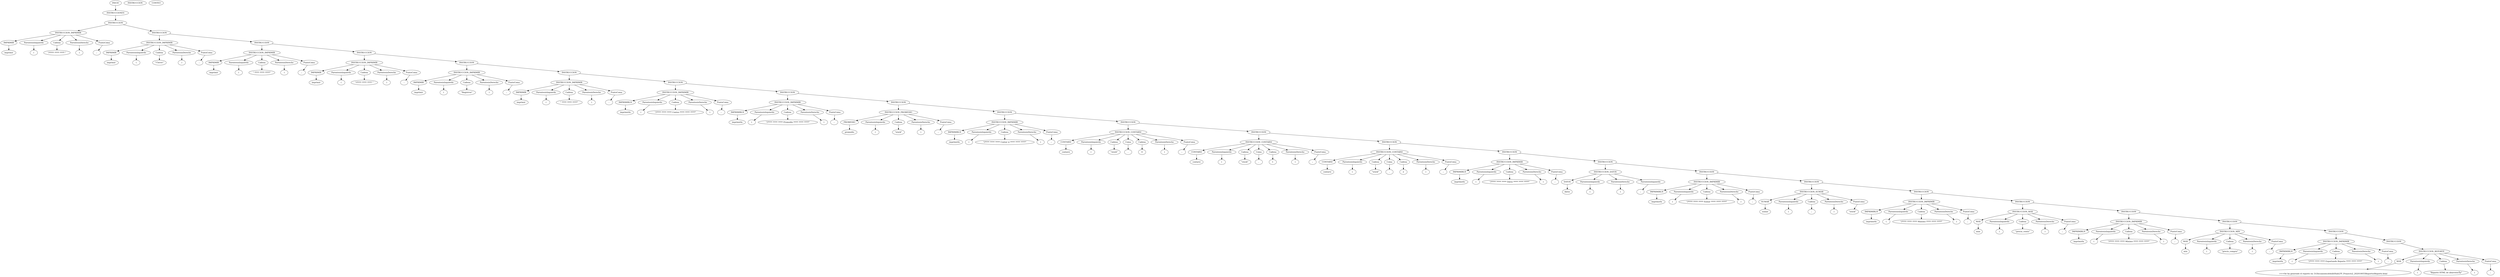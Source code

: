 digraph Arbol {
	"91289b5d-385e-11ec-8092-34cff695221f" [label=INICIO]
	"91289b5e-385e-11ec-bf04-34cff695221f" [label=INSTRUCCIONES]
	"91289b5d-385e-11ec-8092-34cff695221f" -> "91289b5e-385e-11ec-bf04-34cff695221f"
	"91289b5f-385e-11ec-a140-34cff695221f" [label=INSTRUCCION]
	"91289b60-385e-11ec-8986-34cff695221f" [label=IMPRIMIR]
	"91289b61-385e-11ec-b185-34cff695221f" [label=imprimir]
	"91289b60-385e-11ec-8986-34cff695221f" -> "91289b61-385e-11ec-b185-34cff695221f"
	"91289b62-385e-11ec-8cd3-34cff695221f" [label=ParentesisIzquierdo]
	"91289b63-385e-11ec-a112-34cff695221f" [label="("]
	"91289b62-385e-11ec-8cd3-34cff695221f" -> "91289b63-385e-11ec-a112-34cff695221f"
	"91289b64-385e-11ec-a62d-34cff695221f" [label=Cadena]
	"91289b65-385e-11ec-8410-34cff695221f" [label="\"/***** ***** ***** \""]
	"91289b64-385e-11ec-a62d-34cff695221f" -> "91289b65-385e-11ec-8410-34cff695221f"
	"91289b66-385e-11ec-a435-34cff695221f" [label=ParentesisDerecho]
	"91289b67-385e-11ec-acea-34cff695221f" [label=")"]
	"91289b66-385e-11ec-a435-34cff695221f" -> "91289b67-385e-11ec-acea-34cff695221f"
	"91289b68-385e-11ec-a268-34cff695221f" [label=PuntoComa]
	"91289b69-385e-11ec-a563-34cff695221f" [label=";"]
	"91289b68-385e-11ec-a268-34cff695221f" -> "91289b69-385e-11ec-a563-34cff695221f"
	"91289b6a-385e-11ec-9ab1-34cff695221f" [label=INSTRUCCION_IMPRIMIR]
	"91289b6a-385e-11ec-9ab1-34cff695221f" -> "91289b60-385e-11ec-8986-34cff695221f"
	"91289b6a-385e-11ec-9ab1-34cff695221f" -> "91289b62-385e-11ec-8cd3-34cff695221f"
	"91289b6a-385e-11ec-9ab1-34cff695221f" -> "91289b64-385e-11ec-a62d-34cff695221f"
	"91289b6a-385e-11ec-9ab1-34cff695221f" -> "91289b66-385e-11ec-a435-34cff695221f"
	"91289b6a-385e-11ec-9ab1-34cff695221f" -> "91289b68-385e-11ec-a268-34cff695221f"
	"91289b5e-385e-11ec-bf04-34cff695221f" -> "91289b5f-385e-11ec-a140-34cff695221f"
	"91289b5f-385e-11ec-a140-34cff695221f" -> "91289b6a-385e-11ec-9ab1-34cff695221f"
	"91289b6b-385e-11ec-8fdc-34cff695221f" [label=INSTRUCCION]
	"91289b6c-385e-11ec-9fe5-34cff695221f" [label=IMPRIMIR]
	"91289b6d-385e-11ec-8d84-34cff695221f" [label=imprimir]
	"91289b6c-385e-11ec-9fe5-34cff695221f" -> "91289b6d-385e-11ec-8d84-34cff695221f"
	"91289b6e-385e-11ec-80c7-34cff695221f" [label=ParentesisIzquierdo]
	"91289b6f-385e-11ec-a56a-34cff695221f" [label="("]
	"91289b6e-385e-11ec-80c7-34cff695221f" -> "91289b6f-385e-11ec-a56a-34cff695221f"
	"91289b70-385e-11ec-8d80-34cff695221f" [label=Cadena]
	"91289b71-385e-11ec-9322-34cff695221f" [label="\"Claves\""]
	"91289b70-385e-11ec-8d80-34cff695221f" -> "91289b71-385e-11ec-9322-34cff695221f"
	"91289b72-385e-11ec-ad37-34cff695221f" [label=ParentesisDerecho]
	"91289b73-385e-11ec-aa8d-34cff695221f" [label=")"]
	"91289b72-385e-11ec-ad37-34cff695221f" -> "91289b73-385e-11ec-aa8d-34cff695221f"
	"91289b74-385e-11ec-9c24-34cff695221f" [label=PuntoComa]
	"91289b75-385e-11ec-8c6a-34cff695221f" [label=";"]
	"91289b74-385e-11ec-9c24-34cff695221f" -> "91289b75-385e-11ec-8c6a-34cff695221f"
	"91289b76-385e-11ec-ac4e-34cff695221f" [label=INSTRUCCION_IMPRIMIR]
	"91289b76-385e-11ec-ac4e-34cff695221f" -> "91289b6c-385e-11ec-9fe5-34cff695221f"
	"91289b76-385e-11ec-ac4e-34cff695221f" -> "91289b6e-385e-11ec-80c7-34cff695221f"
	"91289b76-385e-11ec-ac4e-34cff695221f" -> "91289b70-385e-11ec-8d80-34cff695221f"
	"91289b76-385e-11ec-ac4e-34cff695221f" -> "91289b72-385e-11ec-ad37-34cff695221f"
	"91289b76-385e-11ec-ac4e-34cff695221f" -> "91289b74-385e-11ec-9c24-34cff695221f"
	"91289b5f-385e-11ec-a140-34cff695221f" -> "91289b6b-385e-11ec-8fdc-34cff695221f"
	"91289b6b-385e-11ec-8fdc-34cff695221f" -> "91289b76-385e-11ec-ac4e-34cff695221f"
	"9128c26d-385e-11ec-aa89-34cff695221f" [label=INSTRUCCION]
	"9128c26e-385e-11ec-a531-34cff695221f" [label=IMPRIMIR]
	"9128c26f-385e-11ec-83f3-34cff695221f" [label=imprimir]
	"9128c26e-385e-11ec-a531-34cff695221f" -> "9128c26f-385e-11ec-83f3-34cff695221f"
	"9128c270-385e-11ec-86b6-34cff695221f" [label=ParentesisIzquierdo]
	"9128c271-385e-11ec-9506-34cff695221f" [label="("]
	"9128c270-385e-11ec-86b6-34cff695221f" -> "9128c271-385e-11ec-9506-34cff695221f"
	"9128c272-385e-11ec-8e33-34cff695221f" [label=Cadena]
	"9128c273-385e-11ec-b43b-34cff695221f" [label="\" ***** ***** *****\""]
	"9128c272-385e-11ec-8e33-34cff695221f" -> "9128c273-385e-11ec-b43b-34cff695221f"
	"9128c274-385e-11ec-8b96-34cff695221f" [label=ParentesisDerecho]
	"9128c275-385e-11ec-be10-34cff695221f" [label=")"]
	"9128c274-385e-11ec-8b96-34cff695221f" -> "9128c275-385e-11ec-be10-34cff695221f"
	"9128c276-385e-11ec-8711-34cff695221f" [label=PuntoComa]
	"9128c277-385e-11ec-af76-34cff695221f" [label=";"]
	"9128c276-385e-11ec-8711-34cff695221f" -> "9128c277-385e-11ec-af76-34cff695221f"
	"9128c278-385e-11ec-ab0e-34cff695221f" [label=INSTRUCCION_IMPRIMIR]
	"9128c278-385e-11ec-ab0e-34cff695221f" -> "9128c26e-385e-11ec-a531-34cff695221f"
	"9128c278-385e-11ec-ab0e-34cff695221f" -> "9128c270-385e-11ec-86b6-34cff695221f"
	"9128c278-385e-11ec-ab0e-34cff695221f" -> "9128c272-385e-11ec-8e33-34cff695221f"
	"9128c278-385e-11ec-ab0e-34cff695221f" -> "9128c274-385e-11ec-8b96-34cff695221f"
	"9128c278-385e-11ec-ab0e-34cff695221f" -> "9128c276-385e-11ec-8711-34cff695221f"
	"91289b6b-385e-11ec-8fdc-34cff695221f" -> "9128c26d-385e-11ec-aa89-34cff695221f"
	"9128c26d-385e-11ec-aa89-34cff695221f" -> "9128c278-385e-11ec-ab0e-34cff695221f"
	"9128c279-385e-11ec-83ff-34cff695221f" [label=INSTRUCCION]
	"9128c27a-385e-11ec-838d-34cff695221f" [label=IMPRIMIR]
	"9128c27b-385e-11ec-9032-34cff695221f" [label=imprimir]
	"9128c27a-385e-11ec-838d-34cff695221f" -> "9128c27b-385e-11ec-9032-34cff695221f"
	"9128c27c-385e-11ec-acef-34cff695221f" [label=ParentesisIzquierdo]
	"9128c27d-385e-11ec-84d0-34cff695221f" [label="("]
	"9128c27c-385e-11ec-acef-34cff695221f" -> "9128c27d-385e-11ec-84d0-34cff695221f"
	"9128c27e-385e-11ec-8317-34cff695221f" [label=Cadena]
	"9128c27f-385e-11ec-bb01-34cff695221f" [label="\"/***** ***** ***** \""]
	"9128c27e-385e-11ec-8317-34cff695221f" -> "9128c27f-385e-11ec-bb01-34cff695221f"
	"9128c280-385e-11ec-9418-34cff695221f" [label=ParentesisDerecho]
	"9128c281-385e-11ec-bfe4-34cff695221f" [label=")"]
	"9128c280-385e-11ec-9418-34cff695221f" -> "9128c281-385e-11ec-bfe4-34cff695221f"
	"9128c282-385e-11ec-bb36-34cff695221f" [label=PuntoComa]
	"9128c283-385e-11ec-a7c5-34cff695221f" [label=";"]
	"9128c282-385e-11ec-bb36-34cff695221f" -> "9128c283-385e-11ec-a7c5-34cff695221f"
	"9128c284-385e-11ec-a474-34cff695221f" [label=INSTRUCCION_IMPRIMIR]
	"9128c284-385e-11ec-a474-34cff695221f" -> "9128c27a-385e-11ec-838d-34cff695221f"
	"9128c284-385e-11ec-a474-34cff695221f" -> "9128c27c-385e-11ec-acef-34cff695221f"
	"9128c284-385e-11ec-a474-34cff695221f" -> "9128c27e-385e-11ec-8317-34cff695221f"
	"9128c284-385e-11ec-a474-34cff695221f" -> "9128c280-385e-11ec-9418-34cff695221f"
	"9128c284-385e-11ec-a474-34cff695221f" -> "9128c282-385e-11ec-bb36-34cff695221f"
	"9128c26d-385e-11ec-aa89-34cff695221f" -> "9128c279-385e-11ec-83ff-34cff695221f"
	"9128c279-385e-11ec-83ff-34cff695221f" -> "9128c284-385e-11ec-a474-34cff695221f"
	"9128c285-385e-11ec-8eb3-34cff695221f" [label=INSTRUCCION]
	"9128c286-385e-11ec-a6f2-34cff695221f" [label=IMPRIMIR]
	"9128c287-385e-11ec-aac5-34cff695221f" [label=imprimir]
	"9128c286-385e-11ec-a6f2-34cff695221f" -> "9128c287-385e-11ec-aac5-34cff695221f"
	"9128c288-385e-11ec-8e94-34cff695221f" [label=ParentesisIzquierdo]
	"9128c289-385e-11ec-9b22-34cff695221f" [label="("]
	"9128c288-385e-11ec-8e94-34cff695221f" -> "9128c289-385e-11ec-9b22-34cff695221f"
	"9128c28a-385e-11ec-be1f-34cff695221f" [label=Cadena]
	"9128c28b-385e-11ec-a40a-34cff695221f" [label="\"Registros\""]
	"9128c28a-385e-11ec-be1f-34cff695221f" -> "9128c28b-385e-11ec-a40a-34cff695221f"
	"9128c28c-385e-11ec-bc03-34cff695221f" [label=ParentesisDerecho]
	"9128c28d-385e-11ec-9870-34cff695221f" [label=")"]
	"9128c28c-385e-11ec-bc03-34cff695221f" -> "9128c28d-385e-11ec-9870-34cff695221f"
	"9128c28e-385e-11ec-8f8d-34cff695221f" [label=PuntoComa]
	"9128c28f-385e-11ec-a76d-34cff695221f" [label=";"]
	"9128c28e-385e-11ec-8f8d-34cff695221f" -> "9128c28f-385e-11ec-a76d-34cff695221f"
	"9128c290-385e-11ec-b86e-34cff695221f" [label=INSTRUCCION_IMPRIMIR]
	"9128c290-385e-11ec-b86e-34cff695221f" -> "9128c286-385e-11ec-a6f2-34cff695221f"
	"9128c290-385e-11ec-b86e-34cff695221f" -> "9128c288-385e-11ec-8e94-34cff695221f"
	"9128c290-385e-11ec-b86e-34cff695221f" -> "9128c28a-385e-11ec-be1f-34cff695221f"
	"9128c290-385e-11ec-b86e-34cff695221f" -> "9128c28c-385e-11ec-bc03-34cff695221f"
	"9128c290-385e-11ec-b86e-34cff695221f" -> "9128c28e-385e-11ec-8f8d-34cff695221f"
	"9128c279-385e-11ec-83ff-34cff695221f" -> "9128c285-385e-11ec-8eb3-34cff695221f"
	"9128c285-385e-11ec-8eb3-34cff695221f" -> "9128c290-385e-11ec-b86e-34cff695221f"
	"9128c291-385e-11ec-aed4-34cff695221f" [label=INSTRUCCION]
	"9128c292-385e-11ec-b08d-34cff695221f" [label=IMPRIMIR]
	"9128c293-385e-11ec-ae29-34cff695221f" [label=imprimir]
	"9128c292-385e-11ec-b08d-34cff695221f" -> "9128c293-385e-11ec-ae29-34cff695221f"
	"9128c294-385e-11ec-b357-34cff695221f" [label=ParentesisIzquierdo]
	"9128c295-385e-11ec-b535-34cff695221f" [label="("]
	"9128c294-385e-11ec-b357-34cff695221f" -> "9128c295-385e-11ec-b535-34cff695221f"
	"9128c296-385e-11ec-9ce3-34cff695221f" [label=Cadena]
	"9128c297-385e-11ec-b461-34cff695221f" [label="\" ***** ***** *****\""]
	"9128c296-385e-11ec-9ce3-34cff695221f" -> "9128c297-385e-11ec-b461-34cff695221f"
	"9128c298-385e-11ec-af31-34cff695221f" [label=ParentesisDerecho]
	"9128c299-385e-11ec-beb3-34cff695221f" [label=")"]
	"9128c298-385e-11ec-af31-34cff695221f" -> "9128c299-385e-11ec-beb3-34cff695221f"
	"9128c29a-385e-11ec-9bef-34cff695221f" [label=PuntoComa]
	"9128c29b-385e-11ec-90e7-34cff695221f" [label=";"]
	"9128c29a-385e-11ec-9bef-34cff695221f" -> "9128c29b-385e-11ec-90e7-34cff695221f"
	"9128c29c-385e-11ec-b5bc-34cff695221f" [label=INSTRUCCION_IMPRIMIR]
	"9128c29c-385e-11ec-b5bc-34cff695221f" -> "9128c292-385e-11ec-b08d-34cff695221f"
	"9128c29c-385e-11ec-b5bc-34cff695221f" -> "9128c294-385e-11ec-b357-34cff695221f"
	"9128c29c-385e-11ec-b5bc-34cff695221f" -> "9128c296-385e-11ec-9ce3-34cff695221f"
	"9128c29c-385e-11ec-b5bc-34cff695221f" -> "9128c298-385e-11ec-af31-34cff695221f"
	"9128c29c-385e-11ec-b5bc-34cff695221f" -> "9128c29a-385e-11ec-9bef-34cff695221f"
	"9128c285-385e-11ec-8eb3-34cff695221f" -> "9128c291-385e-11ec-aed4-34cff695221f"
	"9128c291-385e-11ec-aed4-34cff695221f" -> "9128c29c-385e-11ec-b5bc-34cff695221f"
	"9128e97f-385e-11ec-8622-34cff695221f" [label=INSTRUCCION]
	"9128e980-385e-11ec-87b2-34cff695221f" [label=IMPRIMIRLN]
	"9128e981-385e-11ec-9bf4-34cff695221f" [label=imprimirln]
	"9128e980-385e-11ec-87b2-34cff695221f" -> "9128e981-385e-11ec-9bf4-34cff695221f"
	"9128e982-385e-11ec-8067-34cff695221f" [label=ParentesisIzquierdo]
	"9128e983-385e-11ec-9261-34cff695221f" [label="("]
	"9128e982-385e-11ec-8067-34cff695221f" -> "9128e983-385e-11ec-9261-34cff695221f"
	"9128e984-385e-11ec-a5b3-34cff695221f" [label=Cadena]
	"9128e985-385e-11ec-baa9-34cff695221f" [label="\"/***** ***** ***** Conteo ***** ***** *****\""]
	"9128e984-385e-11ec-a5b3-34cff695221f" -> "9128e985-385e-11ec-baa9-34cff695221f"
	"9128e986-385e-11ec-a403-34cff695221f" [label=ParentesisDerecho]
	"9128e987-385e-11ec-9f33-34cff695221f" [label=")"]
	"9128e986-385e-11ec-a403-34cff695221f" -> "9128e987-385e-11ec-9f33-34cff695221f"
	"9128e988-385e-11ec-a910-34cff695221f" [label=PuntoComa]
	"9128e989-385e-11ec-a247-34cff695221f" [label=";"]
	"9128e988-385e-11ec-a910-34cff695221f" -> "9128e989-385e-11ec-a247-34cff695221f"
	"9128e98a-385e-11ec-831e-34cff695221f" [label=INSTRUCCION_IMPRIMIR]
	"9128e98a-385e-11ec-831e-34cff695221f" -> "9128e980-385e-11ec-87b2-34cff695221f"
	"9128e98a-385e-11ec-831e-34cff695221f" -> "9128e982-385e-11ec-8067-34cff695221f"
	"9128e98a-385e-11ec-831e-34cff695221f" -> "9128e984-385e-11ec-a5b3-34cff695221f"
	"9128e98a-385e-11ec-831e-34cff695221f" -> "9128e986-385e-11ec-a403-34cff695221f"
	"9128e98a-385e-11ec-831e-34cff695221f" -> "9128e988-385e-11ec-a910-34cff695221f"
	"9128c291-385e-11ec-aed4-34cff695221f" -> "9128e97f-385e-11ec-8622-34cff695221f"
	"9128e97f-385e-11ec-8622-34cff695221f" -> "9128e98a-385e-11ec-831e-34cff695221f"
	"9128e98b-385e-11ec-896b-34cff695221f" [label=INSTRUCCION]
	"9128e98c-385e-11ec-9d03-34cff695221f" [label=CONTEO]
	"9128e98e-385e-11ec-908c-34cff695221f" [label=INSTRUCCION]
	"9128e98f-385e-11ec-9ef7-34cff695221f" [label=IMPRIMIRLN]
	"9128e990-385e-11ec-95ed-34cff695221f" [label=imprimirln]
	"9128e98f-385e-11ec-9ef7-34cff695221f" -> "9128e990-385e-11ec-95ed-34cff695221f"
	"9128e991-385e-11ec-9686-34cff695221f" [label=ParentesisIzquierdo]
	"9128e992-385e-11ec-a145-34cff695221f" [label="("]
	"9128e991-385e-11ec-9686-34cff695221f" -> "9128e992-385e-11ec-a145-34cff695221f"
	"9128e993-385e-11ec-95ae-34cff695221f" [label=Cadena]
	"9128e994-385e-11ec-9684-34cff695221f" [label="\"/***** ***** ***** Promedio ***** ***** *****\""]
	"9128e993-385e-11ec-95ae-34cff695221f" -> "9128e994-385e-11ec-9684-34cff695221f"
	"9128e995-385e-11ec-9d06-34cff695221f" [label=ParentesisDerecho]
	"9128e996-385e-11ec-8a6e-34cff695221f" [label=")"]
	"9128e995-385e-11ec-9d06-34cff695221f" -> "9128e996-385e-11ec-8a6e-34cff695221f"
	"9128e997-385e-11ec-a809-34cff695221f" [label=PuntoComa]
	"9128e998-385e-11ec-83ae-34cff695221f" [label=";"]
	"9128e997-385e-11ec-a809-34cff695221f" -> "9128e998-385e-11ec-83ae-34cff695221f"
	"9128e999-385e-11ec-9b93-34cff695221f" [label=INSTRUCCION_IMPRIMIR]
	"9128e999-385e-11ec-9b93-34cff695221f" -> "9128e98f-385e-11ec-9ef7-34cff695221f"
	"9128e999-385e-11ec-9b93-34cff695221f" -> "9128e991-385e-11ec-9686-34cff695221f"
	"9128e999-385e-11ec-9b93-34cff695221f" -> "9128e993-385e-11ec-95ae-34cff695221f"
	"9128e999-385e-11ec-9b93-34cff695221f" -> "9128e995-385e-11ec-9d06-34cff695221f"
	"9128e999-385e-11ec-9b93-34cff695221f" -> "9128e997-385e-11ec-a809-34cff695221f"
	"9128e97f-385e-11ec-8622-34cff695221f" -> "9128e98e-385e-11ec-908c-34cff695221f"
	"9128e98e-385e-11ec-908c-34cff695221f" -> "9128e999-385e-11ec-9b93-34cff695221f"
	"9128e99a-385e-11ec-85dd-34cff695221f" [label=INSTRUCCION]
	"9128e99b-385e-11ec-ad12-34cff695221f" [label=PROMEDIO]
	"9128e99c-385e-11ec-ac6a-34cff695221f" [label=promedio]
	"9128e99b-385e-11ec-ad12-34cff695221f" -> "9128e99c-385e-11ec-ac6a-34cff695221f"
	"9128e99d-385e-11ec-8c6e-34cff695221f" [label=ParentesisIzquierdo]
	"9128e99e-385e-11ec-9f08-34cff695221f" [label="("]
	"9128e99d-385e-11ec-8c6e-34cff695221f" -> "9128e99e-385e-11ec-9f08-34cff695221f"
	"9128e99f-385e-11ec-ab78-34cff695221f" [label=Cadena]
	"9128e9a0-385e-11ec-b9f1-34cff695221f" [label="\"stock\""]
	"9128e99f-385e-11ec-ab78-34cff695221f" -> "9128e9a0-385e-11ec-b9f1-34cff695221f"
	"9128e9a1-385e-11ec-90d5-34cff695221f" [label=ParentesisDerecho]
	"9128e9a2-385e-11ec-b497-34cff695221f" [label=")"]
	"9128e9a1-385e-11ec-90d5-34cff695221f" -> "9128e9a2-385e-11ec-b497-34cff695221f"
	"9128e9a3-385e-11ec-ad19-34cff695221f" [label=PuntoComa]
	"9128e9a4-385e-11ec-b853-34cff695221f" [label=";"]
	"9128e9a3-385e-11ec-ad19-34cff695221f" -> "9128e9a4-385e-11ec-b853-34cff695221f"
	"9128e9a5-385e-11ec-9c60-34cff695221f" [label=INSTRUCCION_PROMEDIO]
	"9128e9a5-385e-11ec-9c60-34cff695221f" -> "9128e99b-385e-11ec-ad12-34cff695221f"
	"9128e9a5-385e-11ec-9c60-34cff695221f" -> "9128e99d-385e-11ec-8c6e-34cff695221f"
	"9128e9a5-385e-11ec-9c60-34cff695221f" -> "9128e99f-385e-11ec-ab78-34cff695221f"
	"9128e9a5-385e-11ec-9c60-34cff695221f" -> "9128e9a1-385e-11ec-90d5-34cff695221f"
	"9128e9a5-385e-11ec-9c60-34cff695221f" -> "9128e9a3-385e-11ec-ad19-34cff695221f"
	"9128e98e-385e-11ec-908c-34cff695221f" -> "9128e99a-385e-11ec-85dd-34cff695221f"
	"9128e99a-385e-11ec-85dd-34cff695221f" -> "9128e9a5-385e-11ec-9c60-34cff695221f"
	"91291096-385e-11ec-99c7-34cff695221f" [label=INSTRUCCION]
	"91291097-385e-11ec-b207-34cff695221f" [label=IMPRIMIRLN]
	"91291098-385e-11ec-ba4e-34cff695221f" [label=imprimirln]
	"91291097-385e-11ec-b207-34cff695221f" -> "91291098-385e-11ec-ba4e-34cff695221f"
	"91291099-385e-11ec-b304-34cff695221f" [label=ParentesisIzquierdo]
	"9129109a-385e-11ec-acd3-34cff695221f" [label="("]
	"91291099-385e-11ec-b304-34cff695221f" -> "9129109a-385e-11ec-acd3-34cff695221f"
	"9129109b-385e-11ec-ad4e-34cff695221f" [label=Cadena]
	"9129109c-385e-11ec-a156-34cff695221f" [label="\"/***** ***** ***** Contar si ***** ***** *****\""]
	"9129109b-385e-11ec-ad4e-34cff695221f" -> "9129109c-385e-11ec-a156-34cff695221f"
	"9129109d-385e-11ec-bbcd-34cff695221f" [label=ParentesisDerecho]
	"9129109e-385e-11ec-89ff-34cff695221f" [label=")"]
	"9129109d-385e-11ec-bbcd-34cff695221f" -> "9129109e-385e-11ec-89ff-34cff695221f"
	"9129109f-385e-11ec-b766-34cff695221f" [label=PuntoComa]
	"912910a0-385e-11ec-a081-34cff695221f" [label=";"]
	"9129109f-385e-11ec-b766-34cff695221f" -> "912910a0-385e-11ec-a081-34cff695221f"
	"912910a1-385e-11ec-9368-34cff695221f" [label=INSTRUCCION_IMPRIMIR]
	"912910a1-385e-11ec-9368-34cff695221f" -> "91291097-385e-11ec-b207-34cff695221f"
	"912910a1-385e-11ec-9368-34cff695221f" -> "91291099-385e-11ec-b304-34cff695221f"
	"912910a1-385e-11ec-9368-34cff695221f" -> "9129109b-385e-11ec-ad4e-34cff695221f"
	"912910a1-385e-11ec-9368-34cff695221f" -> "9129109d-385e-11ec-bbcd-34cff695221f"
	"912910a1-385e-11ec-9368-34cff695221f" -> "9129109f-385e-11ec-b766-34cff695221f"
	"9128e99a-385e-11ec-85dd-34cff695221f" -> "91291096-385e-11ec-99c7-34cff695221f"
	"91291096-385e-11ec-99c7-34cff695221f" -> "912910a1-385e-11ec-9368-34cff695221f"
	"912910a2-385e-11ec-8a0a-34cff695221f" [label=INSTRUCCION]
	"912910a3-385e-11ec-9823-34cff695221f" [label=CONTARSI]
	"912910a4-385e-11ec-9101-34cff695221f" [label=contarsi]
	"912910a3-385e-11ec-9823-34cff695221f" -> "912910a4-385e-11ec-9101-34cff695221f"
	"912910a5-385e-11ec-9c4f-34cff695221f" [label=ParentesisIzquierdo]
	"912910a6-385e-11ec-a385-34cff695221f" [label="("]
	"912910a5-385e-11ec-9c4f-34cff695221f" -> "912910a6-385e-11ec-a385-34cff695221f"
	"912910a7-385e-11ec-a314-34cff695221f" [label=Cadena]
	"912910a8-385e-11ec-b052-34cff695221f" [label="\"stock\""]
	"912910a7-385e-11ec-a314-34cff695221f" -> "912910a8-385e-11ec-b052-34cff695221f"
	"912910a9-385e-11ec-af6a-34cff695221f" [label=Coma]
	"912910aa-385e-11ec-afc4-34cff695221f" [label=","]
	"912910a9-385e-11ec-af6a-34cff695221f" -> "912910aa-385e-11ec-afc4-34cff695221f"
	"912910ab-385e-11ec-9ff0-34cff695221f" [label=Cadena]
	"912910ac-385e-11ec-a553-34cff695221f" [label=0]
	"912910ab-385e-11ec-9ff0-34cff695221f" -> "912910ac-385e-11ec-a553-34cff695221f"
	"912910ad-385e-11ec-b389-34cff695221f" [label=ParentesisDerecho]
	"912910ae-385e-11ec-986f-34cff695221f" [label=")"]
	"912910ad-385e-11ec-b389-34cff695221f" -> "912910ae-385e-11ec-986f-34cff695221f"
	"912910af-385e-11ec-999f-34cff695221f" [label=PuntoComa]
	"912910b0-385e-11ec-8a82-34cff695221f" [label=";"]
	"912910af-385e-11ec-999f-34cff695221f" -> "912910b0-385e-11ec-8a82-34cff695221f"
	"912910b1-385e-11ec-87fb-34cff695221f" [label=INSTRUCCION_CONTARSI]
	"912910b1-385e-11ec-87fb-34cff695221f" -> "912910a3-385e-11ec-9823-34cff695221f"
	"912910b1-385e-11ec-87fb-34cff695221f" -> "912910a5-385e-11ec-9c4f-34cff695221f"
	"912910b1-385e-11ec-87fb-34cff695221f" -> "912910a7-385e-11ec-a314-34cff695221f"
	"912910b1-385e-11ec-87fb-34cff695221f" -> "912910a9-385e-11ec-af6a-34cff695221f"
	"912910b1-385e-11ec-87fb-34cff695221f" -> "912910ab-385e-11ec-9ff0-34cff695221f"
	"912910b1-385e-11ec-87fb-34cff695221f" -> "912910ad-385e-11ec-b389-34cff695221f"
	"912910b1-385e-11ec-87fb-34cff695221f" -> "912910af-385e-11ec-999f-34cff695221f"
	"91291096-385e-11ec-99c7-34cff695221f" -> "912910a2-385e-11ec-8a0a-34cff695221f"
	"912910a2-385e-11ec-8a0a-34cff695221f" -> "912910b1-385e-11ec-87fb-34cff695221f"
	"912910b2-385e-11ec-ab34-34cff695221f" [label=INSTRUCCION]
	"912910b3-385e-11ec-8185-34cff695221f" [label=CONTARSI]
	"912910b4-385e-11ec-b7ea-34cff695221f" [label=contarsi]
	"912910b3-385e-11ec-8185-34cff695221f" -> "912910b4-385e-11ec-b7ea-34cff695221f"
	"912910b5-385e-11ec-8457-34cff695221f" [label=ParentesisIzquierdo]
	"912910b6-385e-11ec-b10e-34cff695221f" [label="("]
	"912910b5-385e-11ec-8457-34cff695221f" -> "912910b6-385e-11ec-b10e-34cff695221f"
	"912910b7-385e-11ec-8886-34cff695221f" [label=Cadena]
	"912910b8-385e-11ec-88e2-34cff695221f" [label="\"stock\""]
	"912910b7-385e-11ec-8886-34cff695221f" -> "912910b8-385e-11ec-88e2-34cff695221f"
	"912910b9-385e-11ec-8a7f-34cff695221f" [label=Coma]
	"912910ba-385e-11ec-978d-34cff695221f" [label=","]
	"912910b9-385e-11ec-8a7f-34cff695221f" -> "912910ba-385e-11ec-978d-34cff695221f"
	"912910bb-385e-11ec-96f8-34cff695221f" [label=Cadena]
	"912910bc-385e-11ec-a3bc-34cff695221f" [label=1]
	"912910bb-385e-11ec-96f8-34cff695221f" -> "912910bc-385e-11ec-a3bc-34cff695221f"
	"912910bd-385e-11ec-9add-34cff695221f" [label=ParentesisDerecho]
	"912910be-385e-11ec-a524-34cff695221f" [label=")"]
	"912910bd-385e-11ec-9add-34cff695221f" -> "912910be-385e-11ec-a524-34cff695221f"
	"912910bf-385e-11ec-b949-34cff695221f" [label=PuntoComa]
	"912910c0-385e-11ec-bd63-34cff695221f" [label=";"]
	"912910bf-385e-11ec-b949-34cff695221f" -> "912910c0-385e-11ec-bd63-34cff695221f"
	"912910c1-385e-11ec-9a5d-34cff695221f" [label=INSTRUCCION_CONTARSI]
	"912910c1-385e-11ec-9a5d-34cff695221f" -> "912910b3-385e-11ec-8185-34cff695221f"
	"912910c1-385e-11ec-9a5d-34cff695221f" -> "912910b5-385e-11ec-8457-34cff695221f"
	"912910c1-385e-11ec-9a5d-34cff695221f" -> "912910b7-385e-11ec-8886-34cff695221f"
	"912910c1-385e-11ec-9a5d-34cff695221f" -> "912910b9-385e-11ec-8a7f-34cff695221f"
	"912910c1-385e-11ec-9a5d-34cff695221f" -> "912910bb-385e-11ec-96f8-34cff695221f"
	"912910c1-385e-11ec-9a5d-34cff695221f" -> "912910bd-385e-11ec-9add-34cff695221f"
	"912910c1-385e-11ec-9a5d-34cff695221f" -> "912910bf-385e-11ec-b949-34cff695221f"
	"912910a2-385e-11ec-8a0a-34cff695221f" -> "912910b2-385e-11ec-ab34-34cff695221f"
	"912910b2-385e-11ec-ab34-34cff695221f" -> "912910c1-385e-11ec-9a5d-34cff695221f"
	"912910c2-385e-11ec-89a3-34cff695221f" [label=INSTRUCCION]
	"912910c3-385e-11ec-bfa7-34cff695221f" [label=CONTARSI]
	"912910c4-385e-11ec-b2ef-34cff695221f" [label=contarsi]
	"912910c3-385e-11ec-bfa7-34cff695221f" -> "912910c4-385e-11ec-b2ef-34cff695221f"
	"912910c5-385e-11ec-a847-34cff695221f" [label=ParentesisIzquierdo]
	"912910c6-385e-11ec-a6c3-34cff695221f" [label="("]
	"912910c5-385e-11ec-a847-34cff695221f" -> "912910c6-385e-11ec-a6c3-34cff695221f"
	"9129379d-385e-11ec-976a-34cff695221f" [label=Cadena]
	"9129379e-385e-11ec-bf4e-34cff695221f" [label="\"stock\""]
	"9129379d-385e-11ec-976a-34cff695221f" -> "9129379e-385e-11ec-bf4e-34cff695221f"
	"9129379f-385e-11ec-ac36-34cff695221f" [label=Coma]
	"912937a0-385e-11ec-8624-34cff695221f" [label=","]
	"9129379f-385e-11ec-ac36-34cff695221f" -> "912937a0-385e-11ec-8624-34cff695221f"
	"912937a1-385e-11ec-b6c7-34cff695221f" [label=Cadena]
	"912937a2-385e-11ec-a0d9-34cff695221f" [label=2]
	"912937a1-385e-11ec-b6c7-34cff695221f" -> "912937a2-385e-11ec-a0d9-34cff695221f"
	"912937a3-385e-11ec-ae8b-34cff695221f" [label=ParentesisDerecho]
	"912937a4-385e-11ec-b353-34cff695221f" [label=")"]
	"912937a3-385e-11ec-ae8b-34cff695221f" -> "912937a4-385e-11ec-b353-34cff695221f"
	"912937a5-385e-11ec-893e-34cff695221f" [label=PuntoComa]
	"912937a6-385e-11ec-bc7c-34cff695221f" [label=";"]
	"912937a5-385e-11ec-893e-34cff695221f" -> "912937a6-385e-11ec-bc7c-34cff695221f"
	"912937a7-385e-11ec-a4e2-34cff695221f" [label=INSTRUCCION_CONTARSI]
	"912937a7-385e-11ec-a4e2-34cff695221f" -> "912910c3-385e-11ec-bfa7-34cff695221f"
	"912937a7-385e-11ec-a4e2-34cff695221f" -> "912910c5-385e-11ec-a847-34cff695221f"
	"912937a7-385e-11ec-a4e2-34cff695221f" -> "9129379d-385e-11ec-976a-34cff695221f"
	"912937a7-385e-11ec-a4e2-34cff695221f" -> "9129379f-385e-11ec-ac36-34cff695221f"
	"912937a7-385e-11ec-a4e2-34cff695221f" -> "912937a1-385e-11ec-b6c7-34cff695221f"
	"912937a7-385e-11ec-a4e2-34cff695221f" -> "912937a3-385e-11ec-ae8b-34cff695221f"
	"912937a7-385e-11ec-a4e2-34cff695221f" -> "912937a5-385e-11ec-893e-34cff695221f"
	"912910b2-385e-11ec-ab34-34cff695221f" -> "912910c2-385e-11ec-89a3-34cff695221f"
	"912910c2-385e-11ec-89a3-34cff695221f" -> "912937a7-385e-11ec-a4e2-34cff695221f"
	"912937a8-385e-11ec-bdec-34cff695221f" [label=INSTRUCCION]
	"912937a9-385e-11ec-97f0-34cff695221f" [label=IMPRIMIRLN]
	"912937aa-385e-11ec-a02b-34cff695221f" [label=imprimirln]
	"912937a9-385e-11ec-97f0-34cff695221f" -> "912937aa-385e-11ec-a02b-34cff695221f"
	"912937ab-385e-11ec-8687-34cff695221f" [label=ParentesisIzquierdo]
	"912937ac-385e-11ec-a51e-34cff695221f" [label="("]
	"912937ab-385e-11ec-8687-34cff695221f" -> "912937ac-385e-11ec-a51e-34cff695221f"
	"912937ad-385e-11ec-a972-34cff695221f" [label=Cadena]
	"912937ae-385e-11ec-bac2-34cff695221f" [label="\"/***** ***** ***** Datos ***** ***** *****\""]
	"912937ad-385e-11ec-a972-34cff695221f" -> "912937ae-385e-11ec-bac2-34cff695221f"
	"912937af-385e-11ec-a355-34cff695221f" [label=ParentesisDerecho]
	"912937b0-385e-11ec-ae16-34cff695221f" [label=")"]
	"912937af-385e-11ec-a355-34cff695221f" -> "912937b0-385e-11ec-ae16-34cff695221f"
	"912937b1-385e-11ec-948a-34cff695221f" [label=PuntoComa]
	"912937b2-385e-11ec-9b71-34cff695221f" [label=";"]
	"912937b1-385e-11ec-948a-34cff695221f" -> "912937b2-385e-11ec-9b71-34cff695221f"
	"912937b3-385e-11ec-a971-34cff695221f" [label=INSTRUCCION_IMPRIMIR]
	"912937b3-385e-11ec-a971-34cff695221f" -> "912937a9-385e-11ec-97f0-34cff695221f"
	"912937b3-385e-11ec-a971-34cff695221f" -> "912937ab-385e-11ec-8687-34cff695221f"
	"912937b3-385e-11ec-a971-34cff695221f" -> "912937ad-385e-11ec-a972-34cff695221f"
	"912937b3-385e-11ec-a971-34cff695221f" -> "912937af-385e-11ec-a355-34cff695221f"
	"912937b3-385e-11ec-a971-34cff695221f" -> "912937b1-385e-11ec-948a-34cff695221f"
	"912910c2-385e-11ec-89a3-34cff695221f" -> "912937a8-385e-11ec-bdec-34cff695221f"
	"912937a8-385e-11ec-bdec-34cff695221f" -> "912937b3-385e-11ec-a971-34cff695221f"
	"91295eb6-385e-11ec-9e6a-34cff695221f" [label=INSTRUCCION]
	"91295eb7-385e-11ec-888d-34cff695221f" [label=DATOS]
	"91295eb8-385e-11ec-afd4-34cff695221f" [label=datos]
	"91295eb7-385e-11ec-888d-34cff695221f" -> "91295eb8-385e-11ec-afd4-34cff695221f"
	"91295eb9-385e-11ec-89ff-34cff695221f" [label=ParentesisIzquierdo]
	"91295eba-385e-11ec-9162-34cff695221f" [label="("]
	"91295eb9-385e-11ec-89ff-34cff695221f" -> "91295eba-385e-11ec-9162-34cff695221f"
	"91295ebb-385e-11ec-b51d-34cff695221f" [label=ParentesisDerecho]
	"91295ebc-385e-11ec-bb48-34cff695221f" [label=")"]
	"91295ebb-385e-11ec-b51d-34cff695221f" -> "91295ebc-385e-11ec-bb48-34cff695221f"
	"91295ebd-385e-11ec-8257-34cff695221f" [label=ParentesisIzquierdo]
	"91295ebe-385e-11ec-b172-34cff695221f" [label=";"]
	"91295ebd-385e-11ec-8257-34cff695221f" -> "91295ebe-385e-11ec-b172-34cff695221f"
	"91295ebf-385e-11ec-8782-34cff695221f" [label=INSTRUCCION_DATOS]
	"91295ebf-385e-11ec-8782-34cff695221f" -> "91295eb7-385e-11ec-888d-34cff695221f"
	"91295ebf-385e-11ec-8782-34cff695221f" -> "91295eb9-385e-11ec-89ff-34cff695221f"
	"91295ebf-385e-11ec-8782-34cff695221f" -> "91295ebb-385e-11ec-b51d-34cff695221f"
	"91295ebf-385e-11ec-8782-34cff695221f" -> "91295ebd-385e-11ec-8257-34cff695221f"
	"912937a8-385e-11ec-bdec-34cff695221f" -> "91295eb6-385e-11ec-9e6a-34cff695221f"
	"91295eb6-385e-11ec-9e6a-34cff695221f" -> "91295ebf-385e-11ec-8782-34cff695221f"
	"91295ec0-385e-11ec-892f-34cff695221f" [label=INSTRUCCION]
	"91295ec1-385e-11ec-b15f-34cff695221f" [label=IMPRIMIRLN]
	"91295ec2-385e-11ec-9e60-34cff695221f" [label=imprimirln]
	"91295ec1-385e-11ec-b15f-34cff695221f" -> "91295ec2-385e-11ec-9e60-34cff695221f"
	"91295ec3-385e-11ec-b1ef-34cff695221f" [label=ParentesisIzquierdo]
	"91295ec4-385e-11ec-8d60-34cff695221f" [label="("]
	"91295ec3-385e-11ec-b1ef-34cff695221f" -> "91295ec4-385e-11ec-8d60-34cff695221f"
	"91295ec5-385e-11ec-9969-34cff695221f" [label=Cadena]
	"91295ec6-385e-11ec-a8cb-34cff695221f" [label="\"/***** ***** ***** Sumar ***** ***** *****\""]
	"91295ec5-385e-11ec-9969-34cff695221f" -> "91295ec6-385e-11ec-a8cb-34cff695221f"
	"91295ec7-385e-11ec-a362-34cff695221f" [label=ParentesisDerecho]
	"91295ec8-385e-11ec-a598-34cff695221f" [label=")"]
	"91295ec7-385e-11ec-a362-34cff695221f" -> "91295ec8-385e-11ec-a598-34cff695221f"
	"91295ec9-385e-11ec-901c-34cff695221f" [label=PuntoComa]
	"91295eca-385e-11ec-914c-34cff695221f" [label=";"]
	"91295ec9-385e-11ec-901c-34cff695221f" -> "91295eca-385e-11ec-914c-34cff695221f"
	"91295ecb-385e-11ec-a01d-34cff695221f" [label=INSTRUCCION_IMPRIMIR]
	"91295ecb-385e-11ec-a01d-34cff695221f" -> "91295ec1-385e-11ec-b15f-34cff695221f"
	"91295ecb-385e-11ec-a01d-34cff695221f" -> "91295ec3-385e-11ec-b1ef-34cff695221f"
	"91295ecb-385e-11ec-a01d-34cff695221f" -> "91295ec5-385e-11ec-9969-34cff695221f"
	"91295ecb-385e-11ec-a01d-34cff695221f" -> "91295ec7-385e-11ec-a362-34cff695221f"
	"91295ecb-385e-11ec-a01d-34cff695221f" -> "91295ec9-385e-11ec-901c-34cff695221f"
	"91295eb6-385e-11ec-9e6a-34cff695221f" -> "91295ec0-385e-11ec-892f-34cff695221f"
	"91295ec0-385e-11ec-892f-34cff695221f" -> "91295ecb-385e-11ec-a01d-34cff695221f"
	"91295ecc-385e-11ec-b75a-34cff695221f" [label=INSTRUCCION]
	"91295ecd-385e-11ec-9eaf-34cff695221f" [label=SUMAR]
	"91295ece-385e-11ec-a85c-34cff695221f" [label=sumar]
	"91295ecd-385e-11ec-9eaf-34cff695221f" -> "91295ece-385e-11ec-a85c-34cff695221f"
	"91295ecf-385e-11ec-aa92-34cff695221f" [label=ParentesisIzquierdo]
	"91295ed0-385e-11ec-938d-34cff695221f" [label="("]
	"91295ecf-385e-11ec-aa92-34cff695221f" -> "91295ed0-385e-11ec-938d-34cff695221f"
	"91295ed1-385e-11ec-ada8-34cff695221f" [label=Cadena]
	"91295ed2-385e-11ec-aea4-34cff695221f" [label=";"]
	"91295ed1-385e-11ec-ada8-34cff695221f" -> "91295ed2-385e-11ec-aea4-34cff695221f"
	"91295ed3-385e-11ec-a945-34cff695221f" [label=ParentesisDerecho]
	"91295ed4-385e-11ec-843e-34cff695221f" [label=")"]
	"91295ed3-385e-11ec-a945-34cff695221f" -> "91295ed4-385e-11ec-843e-34cff695221f"
	"91295ed5-385e-11ec-9a6b-34cff695221f" [label=PuntoComa]
	"91295ed6-385e-11ec-ade7-34cff695221f" [label="\"stock\""]
	"91295ed5-385e-11ec-9a6b-34cff695221f" -> "91295ed6-385e-11ec-ade7-34cff695221f"
	"91295ed7-385e-11ec-9fe3-34cff695221f" [label=INSTRUCCION_SUMAR]
	"91295ed7-385e-11ec-9fe3-34cff695221f" -> "91295ecd-385e-11ec-9eaf-34cff695221f"
	"91295ed7-385e-11ec-9fe3-34cff695221f" -> "91295ecf-385e-11ec-aa92-34cff695221f"
	"91295ed7-385e-11ec-9fe3-34cff695221f" -> "91295ed1-385e-11ec-ada8-34cff695221f"
	"91295ed7-385e-11ec-9fe3-34cff695221f" -> "91295ed3-385e-11ec-a945-34cff695221f"
	"91295ed7-385e-11ec-9fe3-34cff695221f" -> "91295ed5-385e-11ec-9a6b-34cff695221f"
	"91295ec0-385e-11ec-892f-34cff695221f" -> "91295ecc-385e-11ec-b75a-34cff695221f"
	"91295ecc-385e-11ec-b75a-34cff695221f" -> "91295ed7-385e-11ec-9fe3-34cff695221f"
	"91295ed8-385e-11ec-98e3-34cff695221f" [label=INSTRUCCION]
	"91295ed9-385e-11ec-9f82-34cff695221f" [label=IMPRIMIRLN]
	"912985c4-385e-11ec-af55-34cff695221f" [label=imprimirln]
	"91295ed9-385e-11ec-9f82-34cff695221f" -> "912985c4-385e-11ec-af55-34cff695221f"
	"912985c5-385e-11ec-8393-34cff695221f" [label=ParentesisIzquierdo]
	"912985c6-385e-11ec-96d1-34cff695221f" [label="("]
	"912985c5-385e-11ec-8393-34cff695221f" -> "912985c6-385e-11ec-96d1-34cff695221f"
	"912985c7-385e-11ec-a6d3-34cff695221f" [label=Cadena]
	"912985c8-385e-11ec-a180-34cff695221f" [label="\"/***** ***** ***** Maximo ***** ***** *****\""]
	"912985c7-385e-11ec-a6d3-34cff695221f" -> "912985c8-385e-11ec-a180-34cff695221f"
	"912985c9-385e-11ec-8968-34cff695221f" [label=ParentesisDerecho]
	"912985ca-385e-11ec-8819-34cff695221f" [label=")"]
	"912985c9-385e-11ec-8968-34cff695221f" -> "912985ca-385e-11ec-8819-34cff695221f"
	"912985cb-385e-11ec-9792-34cff695221f" [label=PuntoComa]
	"912985cc-385e-11ec-abc0-34cff695221f" [label=";"]
	"912985cb-385e-11ec-9792-34cff695221f" -> "912985cc-385e-11ec-abc0-34cff695221f"
	"912985cd-385e-11ec-b20c-34cff695221f" [label=INSTRUCCION_IMPRIMIR]
	"912985cd-385e-11ec-b20c-34cff695221f" -> "91295ed9-385e-11ec-9f82-34cff695221f"
	"912985cd-385e-11ec-b20c-34cff695221f" -> "912985c5-385e-11ec-8393-34cff695221f"
	"912985cd-385e-11ec-b20c-34cff695221f" -> "912985c7-385e-11ec-a6d3-34cff695221f"
	"912985cd-385e-11ec-b20c-34cff695221f" -> "912985c9-385e-11ec-8968-34cff695221f"
	"912985cd-385e-11ec-b20c-34cff695221f" -> "912985cb-385e-11ec-9792-34cff695221f"
	"91295ecc-385e-11ec-b75a-34cff695221f" -> "91295ed8-385e-11ec-98e3-34cff695221f"
	"91295ed8-385e-11ec-98e3-34cff695221f" -> "912985cd-385e-11ec-b20c-34cff695221f"
	"912985ce-385e-11ec-9626-34cff695221f" [label=INSTRUCCION]
	"912985cf-385e-11ec-97d2-34cff695221f" [label=MAX]
	"912985d0-385e-11ec-ad51-34cff695221f" [label=max]
	"912985cf-385e-11ec-97d2-34cff695221f" -> "912985d0-385e-11ec-ad51-34cff695221f"
	"912985d1-385e-11ec-948e-34cff695221f" [label=ParentesisIzquierdo]
	"912985d2-385e-11ec-8d9e-34cff695221f" [label="("]
	"912985d1-385e-11ec-948e-34cff695221f" -> "912985d2-385e-11ec-8d9e-34cff695221f"
	"912985d3-385e-11ec-aa1e-34cff695221f" [label=Cadena]
	"912985d4-385e-11ec-801c-34cff695221f" [label="\"precio_venta\""]
	"912985d3-385e-11ec-aa1e-34cff695221f" -> "912985d4-385e-11ec-801c-34cff695221f"
	"912985d5-385e-11ec-acc5-34cff695221f" [label=ParentesisDerecho]
	"912985d6-385e-11ec-923a-34cff695221f" [label=")"]
	"912985d5-385e-11ec-acc5-34cff695221f" -> "912985d6-385e-11ec-923a-34cff695221f"
	"912985d7-385e-11ec-b867-34cff695221f" [label=PuntoComa]
	"912985d8-385e-11ec-a861-34cff695221f" [label=";"]
	"912985d7-385e-11ec-b867-34cff695221f" -> "912985d8-385e-11ec-a861-34cff695221f"
	"912985d9-385e-11ec-afaa-34cff695221f" [label=INSTRUCCION_MAX]
	"912985d9-385e-11ec-afaa-34cff695221f" -> "912985cf-385e-11ec-97d2-34cff695221f"
	"912985d9-385e-11ec-afaa-34cff695221f" -> "912985d1-385e-11ec-948e-34cff695221f"
	"912985d9-385e-11ec-afaa-34cff695221f" -> "912985d3-385e-11ec-aa1e-34cff695221f"
	"912985d9-385e-11ec-afaa-34cff695221f" -> "912985d5-385e-11ec-acc5-34cff695221f"
	"912985d9-385e-11ec-afaa-34cff695221f" -> "912985d7-385e-11ec-b867-34cff695221f"
	"91295ed8-385e-11ec-98e3-34cff695221f" -> "912985ce-385e-11ec-9626-34cff695221f"
	"912985ce-385e-11ec-9626-34cff695221f" -> "912985d9-385e-11ec-afaa-34cff695221f"
	"912985da-385e-11ec-8872-34cff695221f" [label=INSTRUCCION]
	"912985db-385e-11ec-8a3c-34cff695221f" [label=IMPRIMIRLN]
	"912985dc-385e-11ec-8ba6-34cff695221f" [label=imprimirln]
	"912985db-385e-11ec-8a3c-34cff695221f" -> "912985dc-385e-11ec-8ba6-34cff695221f"
	"912985dd-385e-11ec-b097-34cff695221f" [label=ParentesisIzquierdo]
	"912985de-385e-11ec-89ac-34cff695221f" [label="("]
	"912985dd-385e-11ec-b097-34cff695221f" -> "912985de-385e-11ec-89ac-34cff695221f"
	"912985df-385e-11ec-a622-34cff695221f" [label=Cadena]
	"912985e0-385e-11ec-8570-34cff695221f" [label="\"/***** ***** ***** Minimo ***** ***** *****\""]
	"912985df-385e-11ec-a622-34cff695221f" -> "912985e0-385e-11ec-8570-34cff695221f"
	"912985e1-385e-11ec-8438-34cff695221f" [label=ParentesisDerecho]
	"912985e2-385e-11ec-abc6-34cff695221f" [label=")"]
	"912985e1-385e-11ec-8438-34cff695221f" -> "912985e2-385e-11ec-abc6-34cff695221f"
	"912985e3-385e-11ec-805a-34cff695221f" [label=PuntoComa]
	"912985e4-385e-11ec-ab5e-34cff695221f" [label=";"]
	"912985e3-385e-11ec-805a-34cff695221f" -> "912985e4-385e-11ec-ab5e-34cff695221f"
	"912985e5-385e-11ec-a356-34cff695221f" [label=INSTRUCCION_IMPRIMIR]
	"912985e5-385e-11ec-a356-34cff695221f" -> "912985db-385e-11ec-8a3c-34cff695221f"
	"912985e5-385e-11ec-a356-34cff695221f" -> "912985dd-385e-11ec-b097-34cff695221f"
	"912985e5-385e-11ec-a356-34cff695221f" -> "912985df-385e-11ec-a622-34cff695221f"
	"912985e5-385e-11ec-a356-34cff695221f" -> "912985e1-385e-11ec-8438-34cff695221f"
	"912985e5-385e-11ec-a356-34cff695221f" -> "912985e3-385e-11ec-805a-34cff695221f"
	"912985ce-385e-11ec-9626-34cff695221f" -> "912985da-385e-11ec-8872-34cff695221f"
	"912985da-385e-11ec-8872-34cff695221f" -> "912985e5-385e-11ec-a356-34cff695221f"
	"912985e6-385e-11ec-9860-34cff695221f" [label=INSTRUCCION]
	"912985e7-385e-11ec-b074-34cff695221f" [label=MAX]
	"912985e8-385e-11ec-aab3-34cff695221f" [label=min]
	"912985e7-385e-11ec-b074-34cff695221f" -> "912985e8-385e-11ec-aab3-34cff695221f"
	"912985e9-385e-11ec-a6e1-34cff695221f" [label=ParentesisIzquierdo]
	"912985ea-385e-11ec-ad2b-34cff695221f" [label="("]
	"912985e9-385e-11ec-a6e1-34cff695221f" -> "912985ea-385e-11ec-ad2b-34cff695221f"
	"912985eb-385e-11ec-a1c7-34cff695221f" [label=Cadena]
	"912985ec-385e-11ec-b6cf-34cff695221f" [label="\"precio_compra\""]
	"912985eb-385e-11ec-a1c7-34cff695221f" -> "912985ec-385e-11ec-b6cf-34cff695221f"
	"912985ed-385e-11ec-bce6-34cff695221f" [label=ParentesisDerecho]
	"912985ee-385e-11ec-b9e8-34cff695221f" [label=")"]
	"912985ed-385e-11ec-bce6-34cff695221f" -> "912985ee-385e-11ec-b9e8-34cff695221f"
	"912985ef-385e-11ec-8b9f-34cff695221f" [label=PuntoComa]
	"912985f0-385e-11ec-be19-34cff695221f" [label=";"]
	"912985ef-385e-11ec-8b9f-34cff695221f" -> "912985f0-385e-11ec-be19-34cff695221f"
	"912985f1-385e-11ec-8e18-34cff695221f" [label=INSTRUCCION_MIN]
	"912985f1-385e-11ec-8e18-34cff695221f" -> "912985e7-385e-11ec-b074-34cff695221f"
	"912985f1-385e-11ec-8e18-34cff695221f" -> "912985e9-385e-11ec-a6e1-34cff695221f"
	"912985f1-385e-11ec-8e18-34cff695221f" -> "912985eb-385e-11ec-a1c7-34cff695221f"
	"912985f1-385e-11ec-8e18-34cff695221f" -> "912985ed-385e-11ec-bce6-34cff695221f"
	"912985f1-385e-11ec-8e18-34cff695221f" -> "912985ef-385e-11ec-8b9f-34cff695221f"
	"912985da-385e-11ec-8872-34cff695221f" -> "912985e6-385e-11ec-9860-34cff695221f"
	"912985e6-385e-11ec-9860-34cff695221f" -> "912985f1-385e-11ec-8e18-34cff695221f"
	"912985f2-385e-11ec-810d-34cff695221f" [label=INSTRUCCION]
	"912985f3-385e-11ec-88f1-34cff695221f" [label=IMPRIMIRLN]
	"912985f4-385e-11ec-bb6d-34cff695221f" [label=imprimirln]
	"912985f3-385e-11ec-88f1-34cff695221f" -> "912985f4-385e-11ec-bb6d-34cff695221f"
	"912985f5-385e-11ec-a7b3-34cff695221f" [label=ParentesisIzquierdo]
	"9129accb-385e-11ec-b5c8-34cff695221f" [label="("]
	"912985f5-385e-11ec-a7b3-34cff695221f" -> "9129accb-385e-11ec-b5c8-34cff695221f"
	"9129accc-385e-11ec-9491-34cff695221f" [label=Cadena]
	"9129accd-385e-11ec-998c-34cff695221f" [label="\"/***** ***** ***** Exportando Reporte ***** ***** *****\""]
	"9129accc-385e-11ec-9491-34cff695221f" -> "9129accd-385e-11ec-998c-34cff695221f"
	"9129acce-385e-11ec-b851-34cff695221f" [label=ParentesisDerecho]
	"9129accf-385e-11ec-b558-34cff695221f" [label=")"]
	"9129acce-385e-11ec-b851-34cff695221f" -> "9129accf-385e-11ec-b558-34cff695221f"
	"9129acd0-385e-11ec-bcfc-34cff695221f" [label=PuntoComa]
	"9129acd1-385e-11ec-a6a0-34cff695221f" [label=";"]
	"9129acd0-385e-11ec-bcfc-34cff695221f" -> "9129acd1-385e-11ec-a6a0-34cff695221f"
	"9129acd2-385e-11ec-9ba9-34cff695221f" [label=INSTRUCCION_IMPRIMIR]
	"9129acd2-385e-11ec-9ba9-34cff695221f" -> "912985f3-385e-11ec-88f1-34cff695221f"
	"9129acd2-385e-11ec-9ba9-34cff695221f" -> "912985f5-385e-11ec-a7b3-34cff695221f"
	"9129acd2-385e-11ec-9ba9-34cff695221f" -> "9129accc-385e-11ec-9491-34cff695221f"
	"9129acd2-385e-11ec-9ba9-34cff695221f" -> "9129acce-385e-11ec-b851-34cff695221f"
	"9129acd2-385e-11ec-9ba9-34cff695221f" -> "9129acd0-385e-11ec-bcfc-34cff695221f"
	"912985e6-385e-11ec-9860-34cff695221f" -> "912985f2-385e-11ec-810d-34cff695221f"
	"912985f2-385e-11ec-810d-34cff695221f" -> "9129acd2-385e-11ec-9ba9-34cff695221f"
	"912f0415-385e-11ec-998e-34cff695221f" [label=INSTRUCCION]
	"912f0416-385e-11ec-9dbc-34cff695221f" [label=MAX]
	"912f0417-385e-11ec-8f70-34cff695221f" [label="
>>>Se ha generado el reporte en: D:\Documents\GitHub\LFP_Proyecto2_202010055\Reportes\Reporte.html"]
	"912f0416-385e-11ec-9dbc-34cff695221f" -> "912f0417-385e-11ec-8f70-34cff695221f"
	"912f0418-385e-11ec-82c5-34cff695221f" [label=ParentesisIzquierdo]
	"912f0419-385e-11ec-9114-34cff695221f" [label="("]
	"912f0418-385e-11ec-82c5-34cff695221f" -> "912f0419-385e-11ec-9114-34cff695221f"
	"912f041a-385e-11ec-afbb-34cff695221f" [label=Cadena]
	"912f041b-385e-11ec-82c0-34cff695221f" [label="\"Reporte HTML de abarroterÃ­a\""]
	"912f041a-385e-11ec-afbb-34cff695221f" -> "912f041b-385e-11ec-82c0-34cff695221f"
	"912f041c-385e-11ec-be3e-34cff695221f" [label=ParentesisDerecho]
	"912f041d-385e-11ec-82e5-34cff695221f" [label=")"]
	"912f041c-385e-11ec-be3e-34cff695221f" -> "912f041d-385e-11ec-82e5-34cff695221f"
	"912f041e-385e-11ec-b9d5-34cff695221f" [label=PuntoComa]
	"912f041f-385e-11ec-9fec-34cff695221f" [label=";"]
	"912f041e-385e-11ec-b9d5-34cff695221f" -> "912f041f-385e-11ec-9fec-34cff695221f"
	"912f0420-385e-11ec-8e1e-34cff695221f" [label=INSTRUCCION_REPORTE]
	"912f0420-385e-11ec-8e1e-34cff695221f" -> "912f0416-385e-11ec-9dbc-34cff695221f"
	"912f0420-385e-11ec-8e1e-34cff695221f" -> "912f0418-385e-11ec-82c5-34cff695221f"
	"912f0420-385e-11ec-8e1e-34cff695221f" -> "912f041a-385e-11ec-afbb-34cff695221f"
	"912f0420-385e-11ec-8e1e-34cff695221f" -> "912f041c-385e-11ec-be3e-34cff695221f"
	"912f0420-385e-11ec-8e1e-34cff695221f" -> "912f041e-385e-11ec-b9d5-34cff695221f"
	"912985f2-385e-11ec-810d-34cff695221f" -> "912f0415-385e-11ec-998e-34cff695221f"
	"912f0415-385e-11ec-998e-34cff695221f" -> "912f0420-385e-11ec-8e1e-34cff695221f"
}
